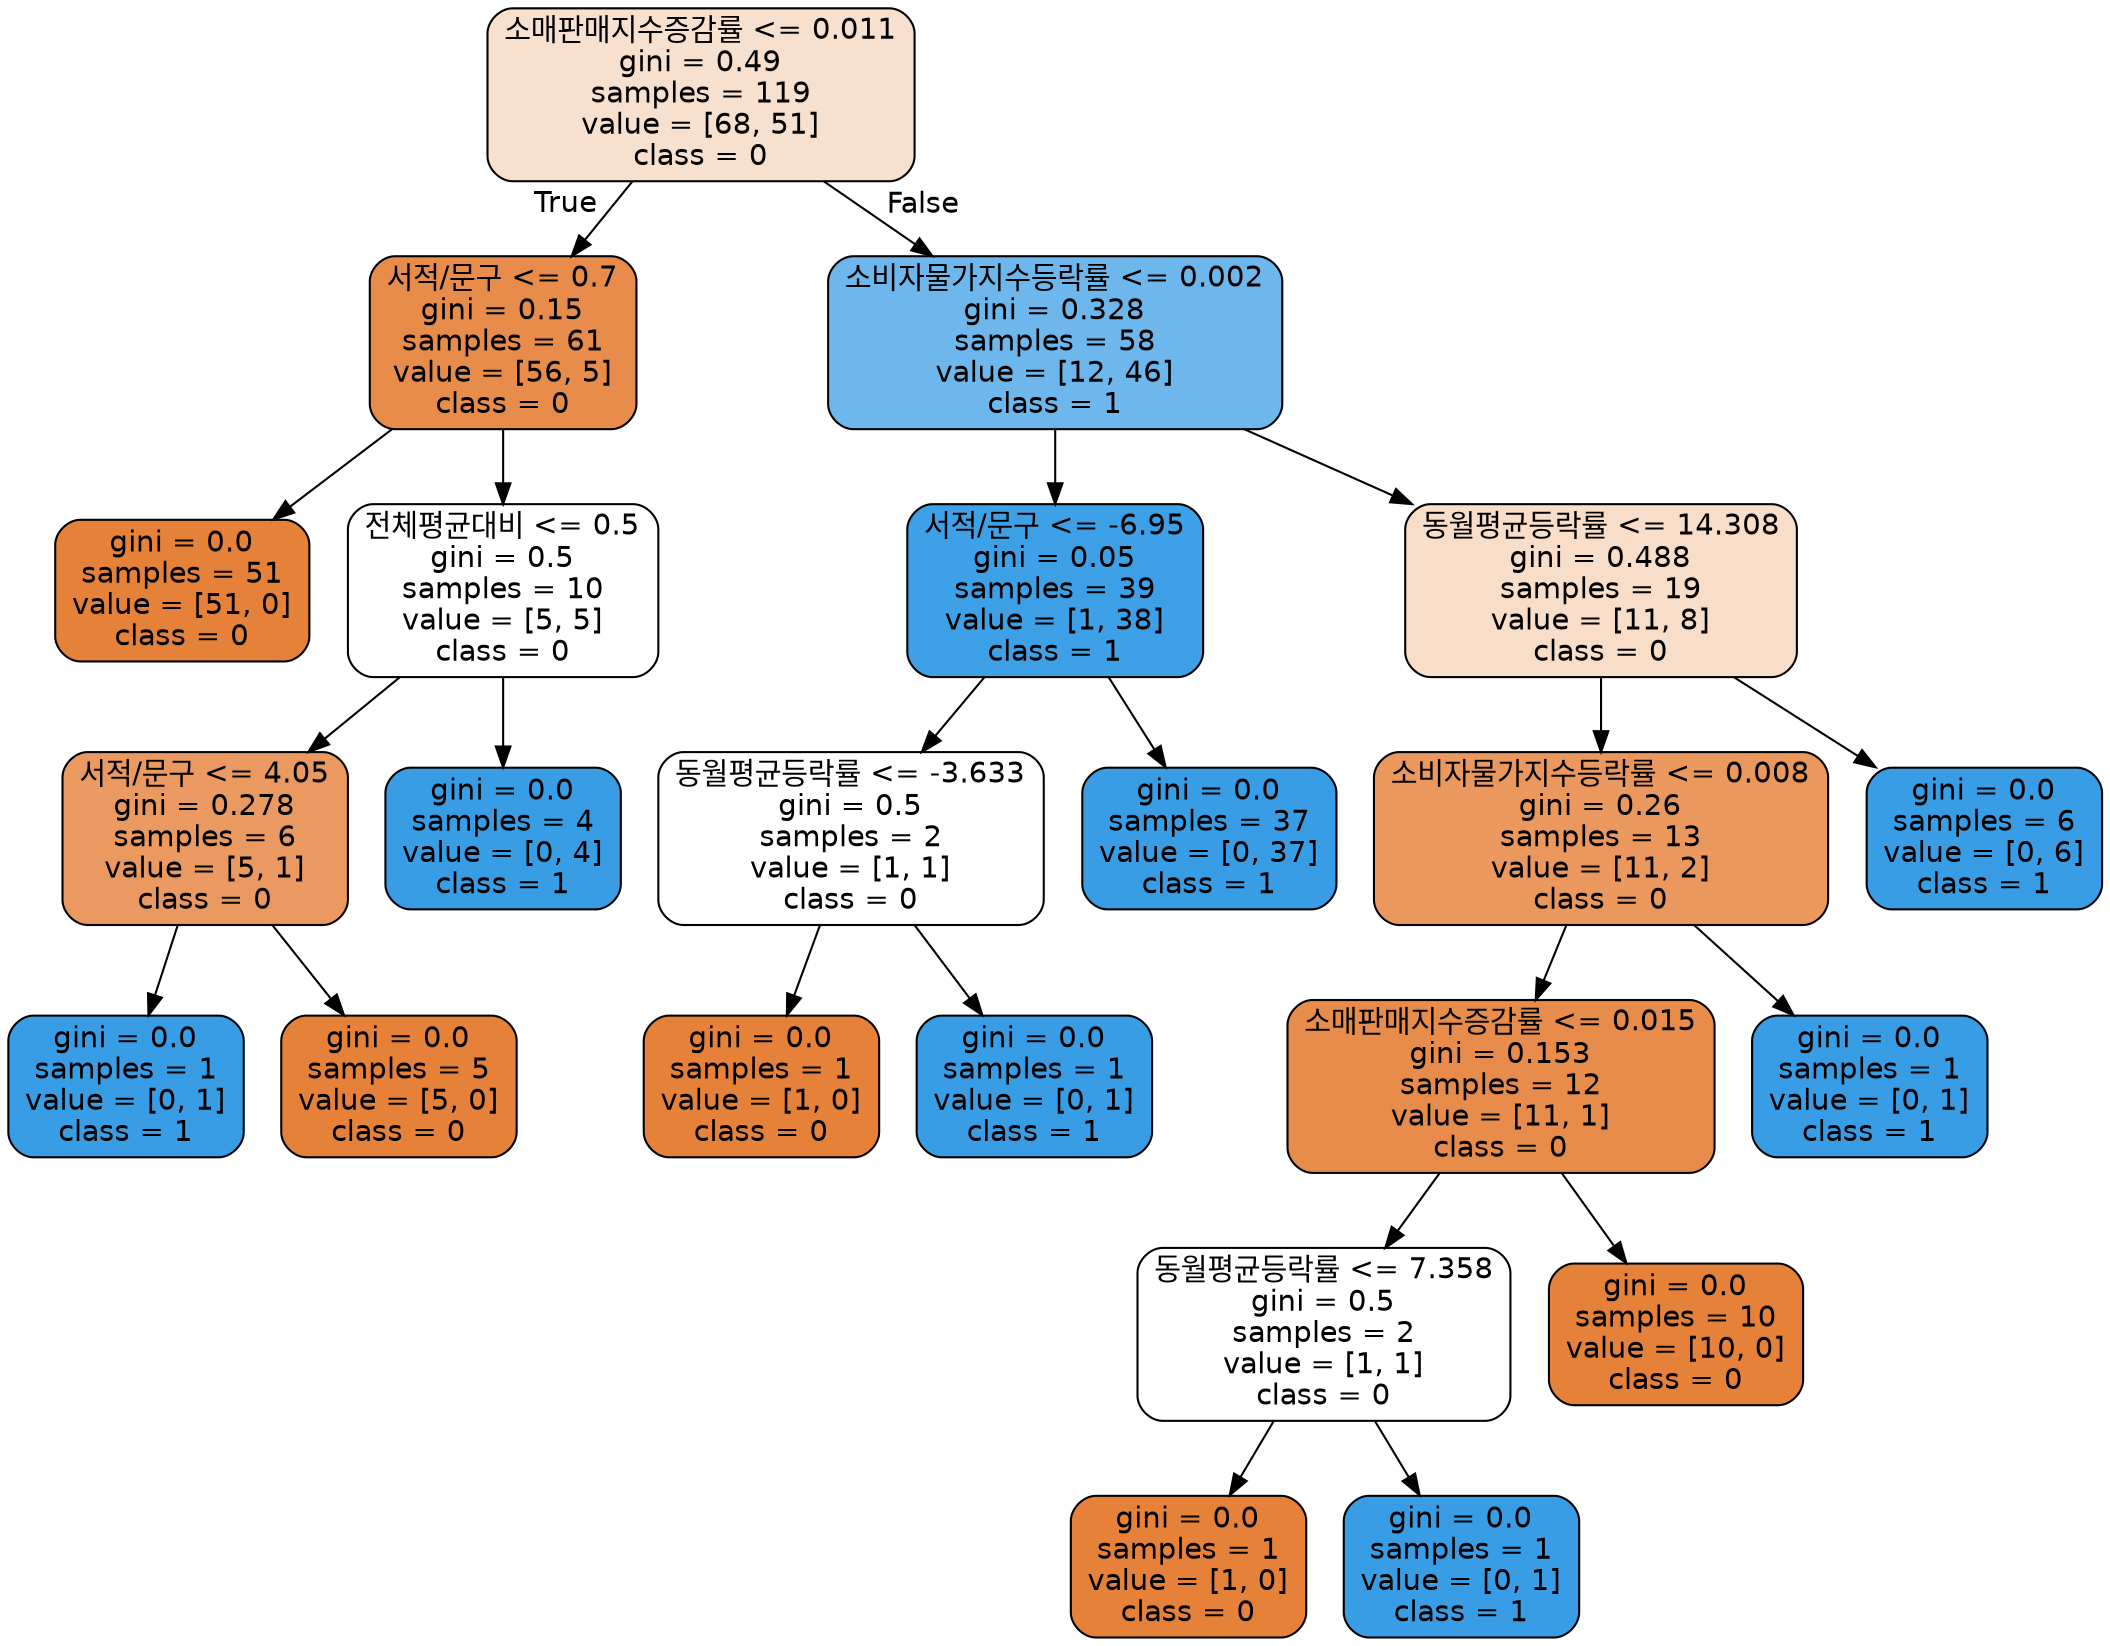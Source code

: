 digraph Tree {
node [shape=box, style="filled, rounded", color="black", fontname="helvetica"] ;
edge [fontname="helvetica"] ;
0 [label="소매판매지수증감률 <= 0.011\ngini = 0.49\nsamples = 119\nvalue = [68, 51]\nclass = 0", fillcolor="#f8e0ce"] ;
1 [label="서적/문구 <= 0.7\ngini = 0.15\nsamples = 61\nvalue = [56, 5]\nclass = 0", fillcolor="#e78c4b"] ;
0 -> 1 [labeldistance=2.5, labelangle=45, headlabel="True"] ;
2 [label="gini = 0.0\nsamples = 51\nvalue = [51, 0]\nclass = 0", fillcolor="#e58139"] ;
1 -> 2 ;
3 [label="전체평균대비 <= 0.5\ngini = 0.5\nsamples = 10\nvalue = [5, 5]\nclass = 0", fillcolor="#ffffff"] ;
1 -> 3 ;
4 [label="서적/문구 <= 4.05\ngini = 0.278\nsamples = 6\nvalue = [5, 1]\nclass = 0", fillcolor="#ea9a61"] ;
3 -> 4 ;
5 [label="gini = 0.0\nsamples = 1\nvalue = [0, 1]\nclass = 1", fillcolor="#399de5"] ;
4 -> 5 ;
6 [label="gini = 0.0\nsamples = 5\nvalue = [5, 0]\nclass = 0", fillcolor="#e58139"] ;
4 -> 6 ;
7 [label="gini = 0.0\nsamples = 4\nvalue = [0, 4]\nclass = 1", fillcolor="#399de5"] ;
3 -> 7 ;
8 [label="소비자물가지수등락률 <= 0.002\ngini = 0.328\nsamples = 58\nvalue = [12, 46]\nclass = 1", fillcolor="#6db7ec"] ;
0 -> 8 [labeldistance=2.5, labelangle=-45, headlabel="False"] ;
9 [label="서적/문구 <= -6.95\ngini = 0.05\nsamples = 39\nvalue = [1, 38]\nclass = 1", fillcolor="#3ea0e6"] ;
8 -> 9 ;
10 [label="동월평균등락률 <= -3.633\ngini = 0.5\nsamples = 2\nvalue = [1, 1]\nclass = 0", fillcolor="#ffffff"] ;
9 -> 10 ;
11 [label="gini = 0.0\nsamples = 1\nvalue = [1, 0]\nclass = 0", fillcolor="#e58139"] ;
10 -> 11 ;
12 [label="gini = 0.0\nsamples = 1\nvalue = [0, 1]\nclass = 1", fillcolor="#399de5"] ;
10 -> 12 ;
13 [label="gini = 0.0\nsamples = 37\nvalue = [0, 37]\nclass = 1", fillcolor="#399de5"] ;
9 -> 13 ;
14 [label="동월평균등락률 <= 14.308\ngini = 0.488\nsamples = 19\nvalue = [11, 8]\nclass = 0", fillcolor="#f8ddc9"] ;
8 -> 14 ;
15 [label="소비자물가지수등락률 <= 0.008\ngini = 0.26\nsamples = 13\nvalue = [11, 2]\nclass = 0", fillcolor="#ea985d"] ;
14 -> 15 ;
16 [label="소매판매지수증감률 <= 0.015\ngini = 0.153\nsamples = 12\nvalue = [11, 1]\nclass = 0", fillcolor="#e78c4b"] ;
15 -> 16 ;
17 [label="동월평균등락률 <= 7.358\ngini = 0.5\nsamples = 2\nvalue = [1, 1]\nclass = 0", fillcolor="#ffffff"] ;
16 -> 17 ;
18 [label="gini = 0.0\nsamples = 1\nvalue = [1, 0]\nclass = 0", fillcolor="#e58139"] ;
17 -> 18 ;
19 [label="gini = 0.0\nsamples = 1\nvalue = [0, 1]\nclass = 1", fillcolor="#399de5"] ;
17 -> 19 ;
20 [label="gini = 0.0\nsamples = 10\nvalue = [10, 0]\nclass = 0", fillcolor="#e58139"] ;
16 -> 20 ;
21 [label="gini = 0.0\nsamples = 1\nvalue = [0, 1]\nclass = 1", fillcolor="#399de5"] ;
15 -> 21 ;
22 [label="gini = 0.0\nsamples = 6\nvalue = [0, 6]\nclass = 1", fillcolor="#399de5"] ;
14 -> 22 ;
}